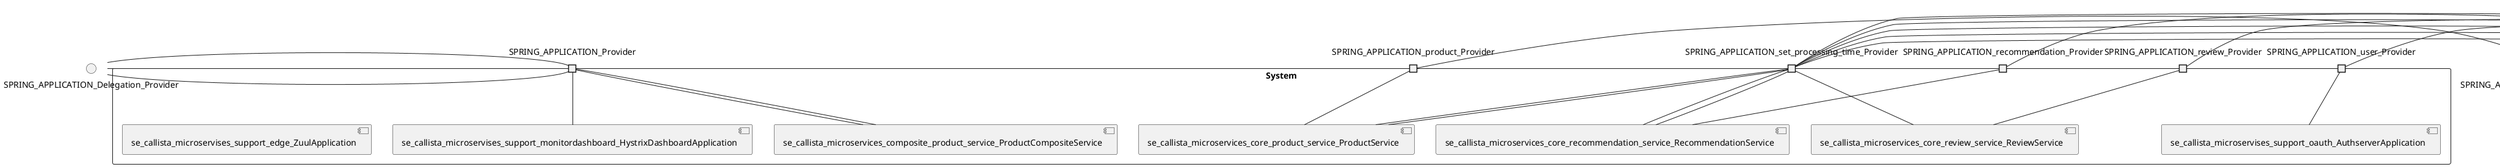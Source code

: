 @startuml
skinparam fixCircleLabelOverlapping true
skinparam componentStyle uml2
() SPRING_APPLICATION_Delegation_Provider
() SPRING_APPLICATION_product_Delegation_Provider
() SPRING_APPLICATION_recommendation_Delegation_Provider
() SPRING_APPLICATION_review_Delegation_Provider
() SPRING_APPLICATION_set_processing_time_Delegation_Provider
() SPRING_APPLICATION_user_Delegation_Provider
rectangle System {
[se_callista_microservices_composite_product_service_ProductCompositeService] [[callistaenterprise-blog-microservices.repository#_6qKrfMoUEe6JAJODIIixKw]]
[se_callista_microservices_core_product_service_ProductService] [[callistaenterprise-blog-microservices.repository#_6qKrfMoUEe6JAJODIIixKw]]
[se_callista_microservices_core_recommendation_service_RecommendationService] [[callistaenterprise-blog-microservices.repository#_6qKrfMoUEe6JAJODIIixKw]]
[se_callista_microservices_core_review_service_ReviewService] [[callistaenterprise-blog-microservices.repository#_6qKrfMoUEe6JAJODIIixKw]]
[se_callista_microservises_support_edge_ZuulApplication] [[callistaenterprise-blog-microservices.repository#_6qKrfMoUEe6JAJODIIixKw]]
[se_callista_microservises_support_monitordashboard_HystrixDashboardApplication] [[callistaenterprise-blog-microservices.repository#_6qKrfMoUEe6JAJODIIixKw]]
[se_callista_microservises_support_oauth_AuthserverApplication] [[callistaenterprise-blog-microservices.repository#_6qKrfMoUEe6JAJODIIixKw]]
port SPRING_APPLICATION_Provider
SPRING_APPLICATION_Delegation_Provider - SPRING_APPLICATION_Provider
SPRING_APPLICATION_Provider - [se_callista_microservises_support_monitordashboard_HystrixDashboardApplication]
port SPRING_APPLICATION_Provider
SPRING_APPLICATION_Delegation_Provider - SPRING_APPLICATION_Provider
SPRING_APPLICATION_Provider - [se_callista_microservices_composite_product_service_ProductCompositeService]
port SPRING_APPLICATION_Provider
SPRING_APPLICATION_Delegation_Provider - SPRING_APPLICATION_Provider
SPRING_APPLICATION_Provider - [se_callista_microservices_composite_product_service_ProductCompositeService]
port SPRING_APPLICATION_product_Provider
SPRING_APPLICATION_product_Delegation_Provider - SPRING_APPLICATION_product_Provider
SPRING_APPLICATION_product_Provider - [se_callista_microservices_core_product_service_ProductService]
port SPRING_APPLICATION_recommendation_Provider
SPRING_APPLICATION_recommendation_Delegation_Provider - SPRING_APPLICATION_recommendation_Provider
SPRING_APPLICATION_recommendation_Provider - [se_callista_microservices_core_recommendation_service_RecommendationService]
port SPRING_APPLICATION_review_Provider
SPRING_APPLICATION_review_Delegation_Provider - SPRING_APPLICATION_review_Provider
SPRING_APPLICATION_review_Provider - [se_callista_microservices_core_review_service_ReviewService]
port SPRING_APPLICATION_set_processing_time_Provider
SPRING_APPLICATION_set_processing_time_Delegation_Provider - SPRING_APPLICATION_set_processing_time_Provider
SPRING_APPLICATION_set_processing_time_Provider - [se_callista_microservices_core_recommendation_service_RecommendationService]
port SPRING_APPLICATION_set_processing_time_Provider
SPRING_APPLICATION_set_processing_time_Delegation_Provider - SPRING_APPLICATION_set_processing_time_Provider
SPRING_APPLICATION_set_processing_time_Provider - [se_callista_microservices_core_product_service_ProductService]
port SPRING_APPLICATION_set_processing_time_Provider
SPRING_APPLICATION_set_processing_time_Delegation_Provider - SPRING_APPLICATION_set_processing_time_Provider
SPRING_APPLICATION_set_processing_time_Provider - [se_callista_microservices_core_recommendation_service_RecommendationService]
port SPRING_APPLICATION_set_processing_time_Provider
SPRING_APPLICATION_set_processing_time_Delegation_Provider - SPRING_APPLICATION_set_processing_time_Provider
SPRING_APPLICATION_set_processing_time_Provider - [se_callista_microservices_core_review_service_ReviewService]
port SPRING_APPLICATION_set_processing_time_Provider
SPRING_APPLICATION_set_processing_time_Delegation_Provider - SPRING_APPLICATION_set_processing_time_Provider
SPRING_APPLICATION_set_processing_time_Provider - [se_callista_microservices_core_product_service_ProductService]
port SPRING_APPLICATION_user_Provider
SPRING_APPLICATION_user_Delegation_Provider - SPRING_APPLICATION_user_Provider
SPRING_APPLICATION_user_Provider - [se_callista_microservises_support_oauth_AuthserverApplication]
}

@enduml
